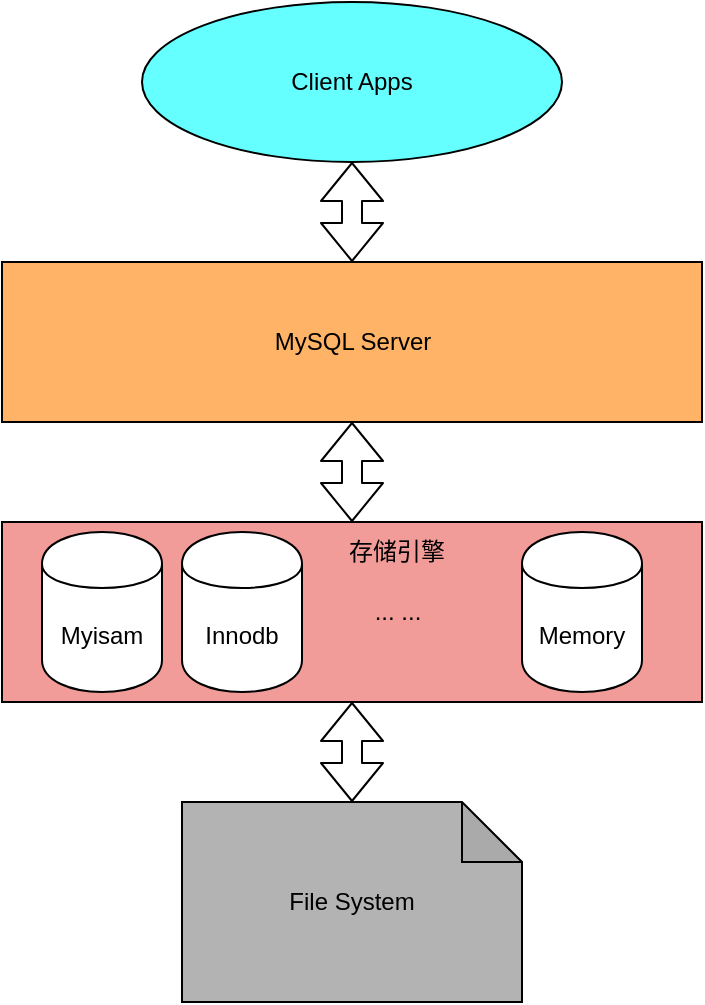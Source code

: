 <mxfile version="12.8.1" type="github"><diagram id="ADisT5dyoN38xCQsfS7G" name="第 1 页"><mxGraphModel dx="946" dy="542" grid="1" gridSize="10" guides="1" tooltips="1" connect="1" arrows="1" fold="1" page="1" pageScale="1" pageWidth="827" pageHeight="1169" math="0" shadow="0"><root><mxCell id="0"/><mxCell id="1" parent="0"/><mxCell id="vQ4Gjm6hTki9kTjY1Q0O-1" value="" style="rounded=0;whiteSpace=wrap;html=1;fillColor=#FFB366;" vertex="1" parent="1"><mxGeometry x="230" y="210" width="350" height="80" as="geometry"/></mxCell><mxCell id="vQ4Gjm6hTki9kTjY1Q0O-2" value="Client Apps" style="ellipse;whiteSpace=wrap;html=1;fillColor=#66FFFF;" vertex="1" parent="1"><mxGeometry x="300" y="80" width="210" height="80" as="geometry"/></mxCell><mxCell id="vQ4Gjm6hTki9kTjY1Q0O-3" value="" style="shape=flexArrow;endArrow=classic;startArrow=classic;html=1;entryX=0.5;entryY=1;entryDx=0;entryDy=0;exitX=0.5;exitY=0;exitDx=0;exitDy=0;" edge="1" parent="1" source="vQ4Gjm6hTki9kTjY1Q0O-1" target="vQ4Gjm6hTki9kTjY1Q0O-2"><mxGeometry width="50" height="50" relative="1" as="geometry"><mxPoint x="390" y="310" as="sourcePoint"/><mxPoint x="440" y="260" as="targetPoint"/></mxGeometry></mxCell><mxCell id="vQ4Gjm6hTki9kTjY1Q0O-4" value="MySQL Server" style="text;html=1;strokeColor=none;fillColor=none;align=center;verticalAlign=middle;whiteSpace=wrap;rounded=0;" vertex="1" parent="1"><mxGeometry x="362.5" y="240" width="85" height="20" as="geometry"/></mxCell><mxCell id="vQ4Gjm6hTki9kTjY1Q0O-5" value="" style="rounded=0;whiteSpace=wrap;html=1;fillColor=#F19C99;" vertex="1" parent="1"><mxGeometry x="230" y="340" width="350" height="90" as="geometry"/></mxCell><mxCell id="vQ4Gjm6hTki9kTjY1Q0O-6" value="Myisam" style="shape=cylinder;whiteSpace=wrap;html=1;boundedLbl=1;backgroundOutline=1;" vertex="1" parent="1"><mxGeometry x="250" y="345" width="60" height="80" as="geometry"/></mxCell><mxCell id="vQ4Gjm6hTki9kTjY1Q0O-7" value="Innodb" style="shape=cylinder;whiteSpace=wrap;html=1;boundedLbl=1;backgroundOutline=1;" vertex="1" parent="1"><mxGeometry x="320" y="345" width="60" height="80" as="geometry"/></mxCell><mxCell id="vQ4Gjm6hTki9kTjY1Q0O-8" value="Memory" style="shape=cylinder;whiteSpace=wrap;html=1;boundedLbl=1;backgroundOutline=1;" vertex="1" parent="1"><mxGeometry x="490" y="345" width="60" height="80" as="geometry"/></mxCell><mxCell id="vQ4Gjm6hTki9kTjY1Q0O-9" value="... ..." style="text;html=1;strokeColor=none;fillColor=none;align=center;verticalAlign=middle;whiteSpace=wrap;rounded=0;" vertex="1" parent="1"><mxGeometry x="407.5" y="375" width="40" height="20" as="geometry"/></mxCell><mxCell id="vQ4Gjm6hTki9kTjY1Q0O-10" value="" style="shape=flexArrow;endArrow=classic;startArrow=classic;html=1;exitX=0.5;exitY=0;exitDx=0;exitDy=0;entryX=0.5;entryY=1;entryDx=0;entryDy=0;" edge="1" parent="1" source="vQ4Gjm6hTki9kTjY1Q0O-5" target="vQ4Gjm6hTki9kTjY1Q0O-1"><mxGeometry width="50" height="50" relative="1" as="geometry"><mxPoint x="390" y="310" as="sourcePoint"/><mxPoint x="440" y="260" as="targetPoint"/></mxGeometry></mxCell><mxCell id="vQ4Gjm6hTki9kTjY1Q0O-11" value="File System" style="shape=note;whiteSpace=wrap;html=1;backgroundOutline=1;darkOpacity=0.05;fillColor=#B3B3B3;" vertex="1" parent="1"><mxGeometry x="320" y="480" width="170" height="100" as="geometry"/></mxCell><mxCell id="vQ4Gjm6hTki9kTjY1Q0O-12" value="" style="shape=flexArrow;endArrow=classic;startArrow=classic;html=1;exitX=0.5;exitY=0;exitDx=0;exitDy=0;exitPerimeter=0;" edge="1" parent="1" source="vQ4Gjm6hTki9kTjY1Q0O-11" target="vQ4Gjm6hTki9kTjY1Q0O-5"><mxGeometry width="50" height="50" relative="1" as="geometry"><mxPoint x="390" y="370" as="sourcePoint"/><mxPoint x="440" y="320" as="targetPoint"/></mxGeometry></mxCell><mxCell id="vQ4Gjm6hTki9kTjY1Q0O-13" value="存储引擎" style="text;html=1;strokeColor=none;fillColor=none;align=center;verticalAlign=middle;whiteSpace=wrap;rounded=0;" vertex="1" parent="1"><mxGeometry x="399.25" y="345" width="56.5" height="20" as="geometry"/></mxCell></root></mxGraphModel></diagram></mxfile>